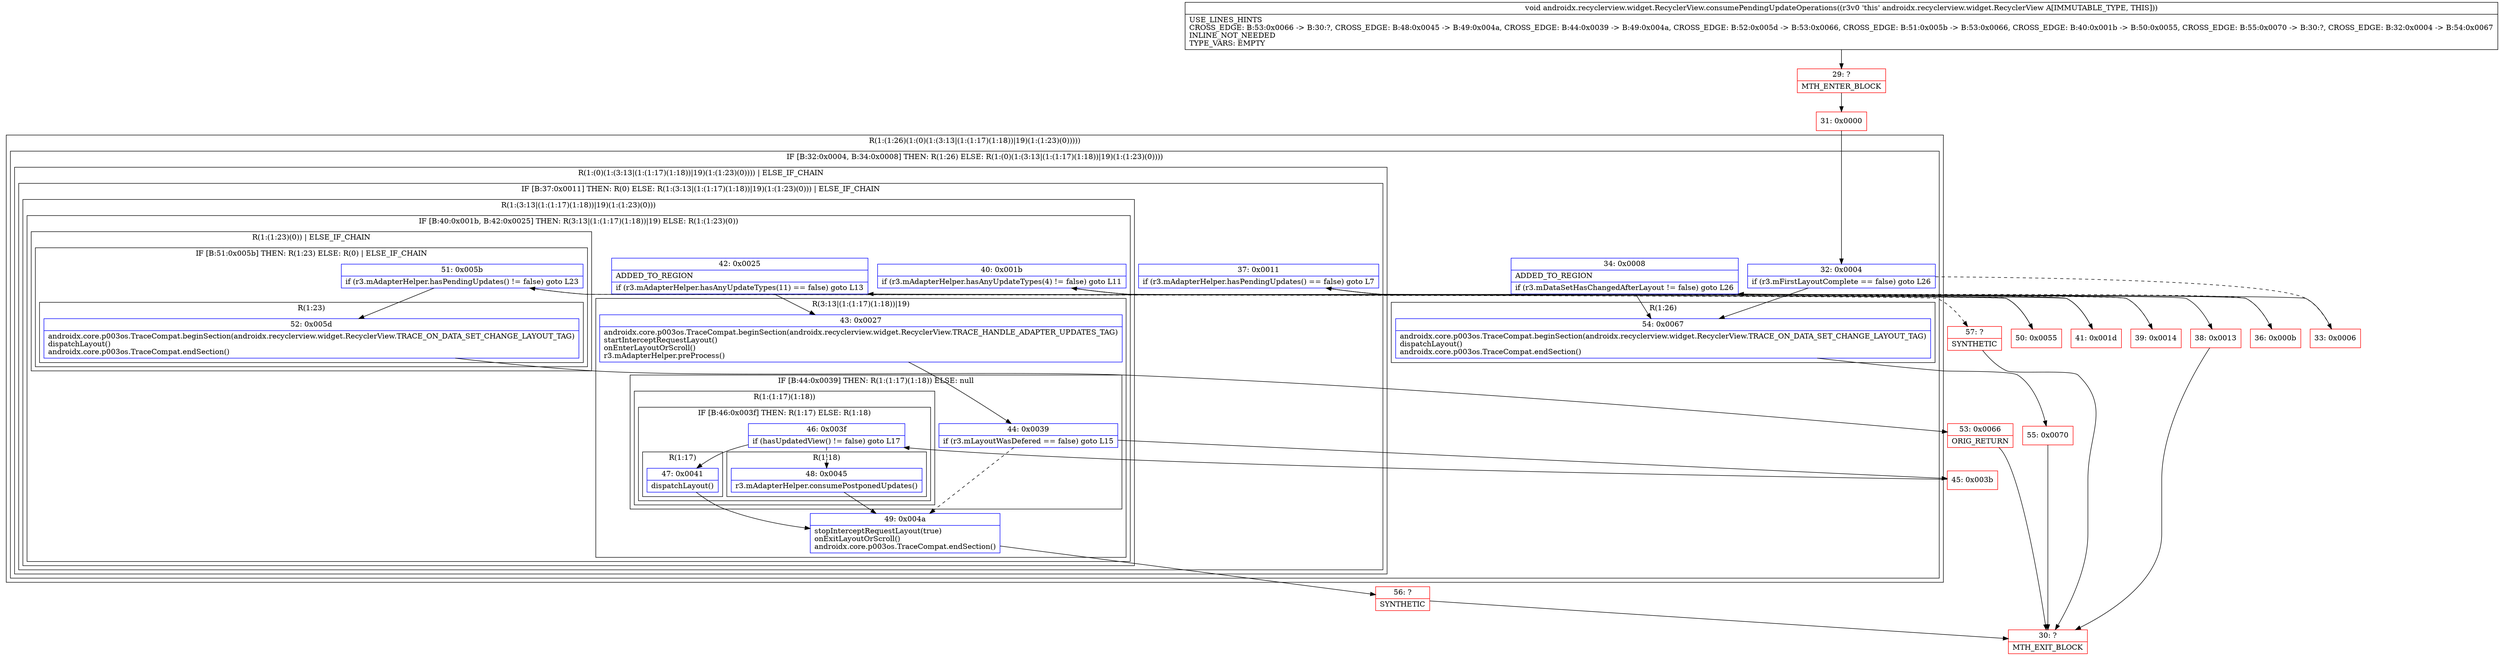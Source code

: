 digraph "CFG forandroidx.recyclerview.widget.RecyclerView.consumePendingUpdateOperations()V" {
subgraph cluster_Region_1416305782 {
label = "R(1:(1:26)(1:(0)(1:(3:13|(1:(1:17)(1:18))|19)(1:(1:23)(0)))))";
node [shape=record,color=blue];
subgraph cluster_IfRegion_1638090674 {
label = "IF [B:32:0x0004, B:34:0x0008] THEN: R(1:26) ELSE: R(1:(0)(1:(3:13|(1:(1:17)(1:18))|19)(1:(1:23)(0))))";
node [shape=record,color=blue];
Node_32 [shape=record,label="{32\:\ 0x0004|if (r3.mFirstLayoutComplete == false) goto L26\l}"];
Node_34 [shape=record,label="{34\:\ 0x0008|ADDED_TO_REGION\l|if (r3.mDataSetHasChangedAfterLayout != false) goto L26\l}"];
subgraph cluster_Region_1802414466 {
label = "R(1:26)";
node [shape=record,color=blue];
Node_54 [shape=record,label="{54\:\ 0x0067|androidx.core.p003os.TraceCompat.beginSection(androidx.recyclerview.widget.RecyclerView.TRACE_ON_DATA_SET_CHANGE_LAYOUT_TAG)\ldispatchLayout()\landroidx.core.p003os.TraceCompat.endSection()\l}"];
}
subgraph cluster_Region_60757779 {
label = "R(1:(0)(1:(3:13|(1:(1:17)(1:18))|19)(1:(1:23)(0)))) | ELSE_IF_CHAIN\l";
node [shape=record,color=blue];
subgraph cluster_IfRegion_253436858 {
label = "IF [B:37:0x0011] THEN: R(0) ELSE: R(1:(3:13|(1:(1:17)(1:18))|19)(1:(1:23)(0))) | ELSE_IF_CHAIN\l";
node [shape=record,color=blue];
Node_37 [shape=record,label="{37\:\ 0x0011|if (r3.mAdapterHelper.hasPendingUpdates() == false) goto L7\l}"];
subgraph cluster_Region_1962834748 {
label = "R(0)";
node [shape=record,color=blue];
}
subgraph cluster_Region_1791164056 {
label = "R(1:(3:13|(1:(1:17)(1:18))|19)(1:(1:23)(0)))";
node [shape=record,color=blue];
subgraph cluster_IfRegion_295586652 {
label = "IF [B:40:0x001b, B:42:0x0025] THEN: R(3:13|(1:(1:17)(1:18))|19) ELSE: R(1:(1:23)(0))";
node [shape=record,color=blue];
Node_40 [shape=record,label="{40\:\ 0x001b|if (r3.mAdapterHelper.hasAnyUpdateTypes(4) != false) goto L11\l}"];
Node_42 [shape=record,label="{42\:\ 0x0025|ADDED_TO_REGION\l|if (r3.mAdapterHelper.hasAnyUpdateTypes(11) == false) goto L13\l}"];
subgraph cluster_Region_1204726822 {
label = "R(3:13|(1:(1:17)(1:18))|19)";
node [shape=record,color=blue];
Node_43 [shape=record,label="{43\:\ 0x0027|androidx.core.p003os.TraceCompat.beginSection(androidx.recyclerview.widget.RecyclerView.TRACE_HANDLE_ADAPTER_UPDATES_TAG)\lstartInterceptRequestLayout()\lonEnterLayoutOrScroll()\lr3.mAdapterHelper.preProcess()\l}"];
subgraph cluster_IfRegion_1089341560 {
label = "IF [B:44:0x0039] THEN: R(1:(1:17)(1:18)) ELSE: null";
node [shape=record,color=blue];
Node_44 [shape=record,label="{44\:\ 0x0039|if (r3.mLayoutWasDefered == false) goto L15\l}"];
subgraph cluster_Region_1025841347 {
label = "R(1:(1:17)(1:18))";
node [shape=record,color=blue];
subgraph cluster_IfRegion_1585606800 {
label = "IF [B:46:0x003f] THEN: R(1:17) ELSE: R(1:18)";
node [shape=record,color=blue];
Node_46 [shape=record,label="{46\:\ 0x003f|if (hasUpdatedView() != false) goto L17\l}"];
subgraph cluster_Region_1822378234 {
label = "R(1:17)";
node [shape=record,color=blue];
Node_47 [shape=record,label="{47\:\ 0x0041|dispatchLayout()\l}"];
}
subgraph cluster_Region_1552036057 {
label = "R(1:18)";
node [shape=record,color=blue];
Node_48 [shape=record,label="{48\:\ 0x0045|r3.mAdapterHelper.consumePostponedUpdates()\l}"];
}
}
}
}
Node_49 [shape=record,label="{49\:\ 0x004a|stopInterceptRequestLayout(true)\lonExitLayoutOrScroll()\landroidx.core.p003os.TraceCompat.endSection()\l}"];
}
subgraph cluster_Region_1232394378 {
label = "R(1:(1:23)(0)) | ELSE_IF_CHAIN\l";
node [shape=record,color=blue];
subgraph cluster_IfRegion_71247812 {
label = "IF [B:51:0x005b] THEN: R(1:23) ELSE: R(0) | ELSE_IF_CHAIN\l";
node [shape=record,color=blue];
Node_51 [shape=record,label="{51\:\ 0x005b|if (r3.mAdapterHelper.hasPendingUpdates() != false) goto L23\l}"];
subgraph cluster_Region_317810465 {
label = "R(1:23)";
node [shape=record,color=blue];
Node_52 [shape=record,label="{52\:\ 0x005d|androidx.core.p003os.TraceCompat.beginSection(androidx.recyclerview.widget.RecyclerView.TRACE_ON_DATA_SET_CHANGE_LAYOUT_TAG)\ldispatchLayout()\landroidx.core.p003os.TraceCompat.endSection()\l}"];
}
subgraph cluster_Region_1605933406 {
label = "R(0)";
node [shape=record,color=blue];
}
}
}
}
}
}
}
}
}
Node_29 [shape=record,color=red,label="{29\:\ ?|MTH_ENTER_BLOCK\l}"];
Node_31 [shape=record,color=red,label="{31\:\ 0x0000}"];
Node_33 [shape=record,color=red,label="{33\:\ 0x0006}"];
Node_36 [shape=record,color=red,label="{36\:\ 0x000b}"];
Node_38 [shape=record,color=red,label="{38\:\ 0x0013}"];
Node_30 [shape=record,color=red,label="{30\:\ ?|MTH_EXIT_BLOCK\l}"];
Node_39 [shape=record,color=red,label="{39\:\ 0x0014}"];
Node_41 [shape=record,color=red,label="{41\:\ 0x001d}"];
Node_45 [shape=record,color=red,label="{45\:\ 0x003b}"];
Node_56 [shape=record,color=red,label="{56\:\ ?|SYNTHETIC\l}"];
Node_50 [shape=record,color=red,label="{50\:\ 0x0055}"];
Node_53 [shape=record,color=red,label="{53\:\ 0x0066|ORIG_RETURN\l}"];
Node_57 [shape=record,color=red,label="{57\:\ ?|SYNTHETIC\l}"];
Node_55 [shape=record,color=red,label="{55\:\ 0x0070}"];
MethodNode[shape=record,label="{void androidx.recyclerview.widget.RecyclerView.consumePendingUpdateOperations((r3v0 'this' androidx.recyclerview.widget.RecyclerView A[IMMUTABLE_TYPE, THIS]))  | USE_LINES_HINTS\lCROSS_EDGE: B:53:0x0066 \-\> B:30:?, CROSS_EDGE: B:48:0x0045 \-\> B:49:0x004a, CROSS_EDGE: B:44:0x0039 \-\> B:49:0x004a, CROSS_EDGE: B:52:0x005d \-\> B:53:0x0066, CROSS_EDGE: B:51:0x005b \-\> B:53:0x0066, CROSS_EDGE: B:40:0x001b \-\> B:50:0x0055, CROSS_EDGE: B:55:0x0070 \-\> B:30:?, CROSS_EDGE: B:32:0x0004 \-\> B:54:0x0067\lINLINE_NOT_NEEDED\lTYPE_VARS: EMPTY\l}"];
MethodNode -> Node_29;Node_32 -> Node_33[style=dashed];
Node_32 -> Node_54;
Node_34 -> Node_36[style=dashed];
Node_34 -> Node_54;
Node_54 -> Node_55;
Node_37 -> Node_38;
Node_37 -> Node_39[style=dashed];
Node_40 -> Node_41;
Node_40 -> Node_50[style=dashed];
Node_42 -> Node_43;
Node_42 -> Node_50[style=dashed];
Node_43 -> Node_44;
Node_44 -> Node_45;
Node_44 -> Node_49[style=dashed];
Node_46 -> Node_47;
Node_46 -> Node_48[style=dashed];
Node_47 -> Node_49;
Node_48 -> Node_49;
Node_49 -> Node_56;
Node_51 -> Node_52;
Node_51 -> Node_57[style=dashed];
Node_52 -> Node_53;
Node_29 -> Node_31;
Node_31 -> Node_32;
Node_33 -> Node_34;
Node_36 -> Node_37;
Node_38 -> Node_30;
Node_39 -> Node_40;
Node_41 -> Node_42;
Node_45 -> Node_46;
Node_56 -> Node_30;
Node_50 -> Node_51;
Node_53 -> Node_30;
Node_57 -> Node_30;
Node_55 -> Node_30;
}

